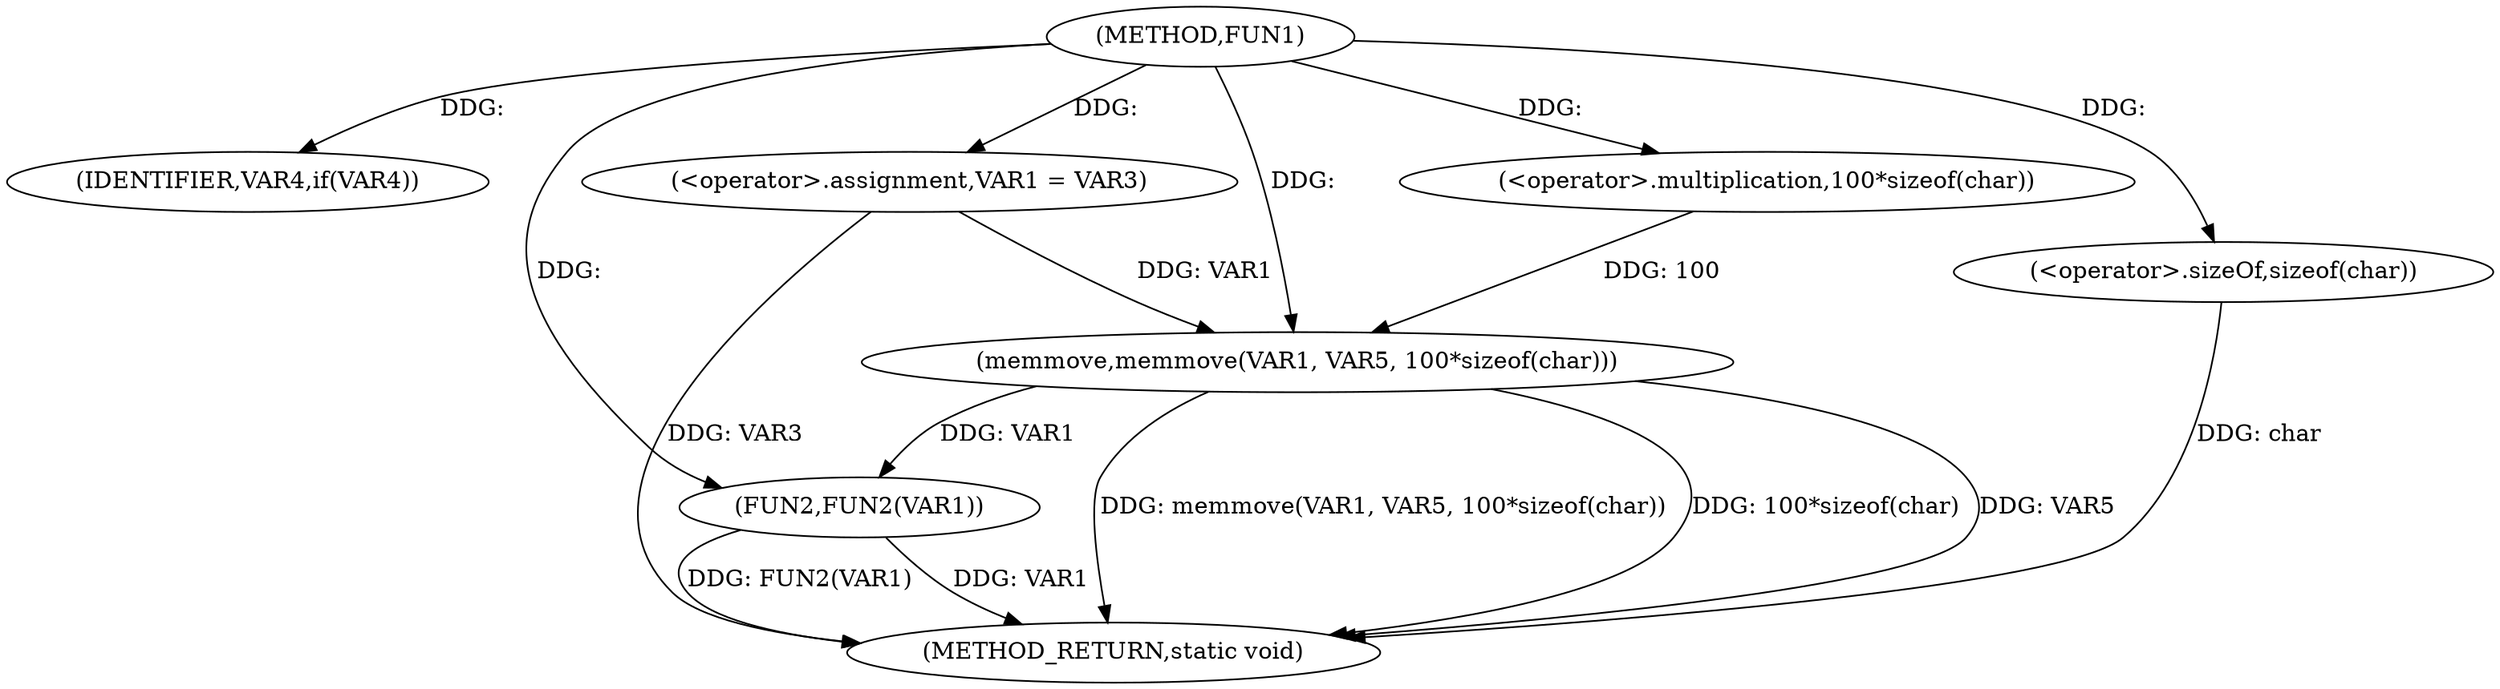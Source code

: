digraph FUN1 {  
"1000100" [label = "(METHOD,FUN1)" ]
"1000122" [label = "(METHOD_RETURN,static void)" ]
"1000106" [label = "(IDENTIFIER,VAR4,if(VAR4))" ]
"1000108" [label = "(<operator>.assignment,VAR1 = VAR3)" ]
"1000113" [label = "(memmove,memmove(VAR1, VAR5, 100*sizeof(char)))" ]
"1000116" [label = "(<operator>.multiplication,100*sizeof(char))" ]
"1000118" [label = "(<operator>.sizeOf,sizeof(char))" ]
"1000120" [label = "(FUN2,FUN2(VAR1))" ]
  "1000118" -> "1000122"  [ label = "DDG: char"] 
  "1000113" -> "1000122"  [ label = "DDG: 100*sizeof(char)"] 
  "1000113" -> "1000122"  [ label = "DDG: VAR5"] 
  "1000120" -> "1000122"  [ label = "DDG: VAR1"] 
  "1000113" -> "1000122"  [ label = "DDG: memmove(VAR1, VAR5, 100*sizeof(char))"] 
  "1000108" -> "1000122"  [ label = "DDG: VAR3"] 
  "1000120" -> "1000122"  [ label = "DDG: FUN2(VAR1)"] 
  "1000100" -> "1000106"  [ label = "DDG: "] 
  "1000100" -> "1000108"  [ label = "DDG: "] 
  "1000108" -> "1000113"  [ label = "DDG: VAR1"] 
  "1000100" -> "1000113"  [ label = "DDG: "] 
  "1000116" -> "1000113"  [ label = "DDG: 100"] 
  "1000100" -> "1000116"  [ label = "DDG: "] 
  "1000100" -> "1000118"  [ label = "DDG: "] 
  "1000113" -> "1000120"  [ label = "DDG: VAR1"] 
  "1000100" -> "1000120"  [ label = "DDG: "] 
}
